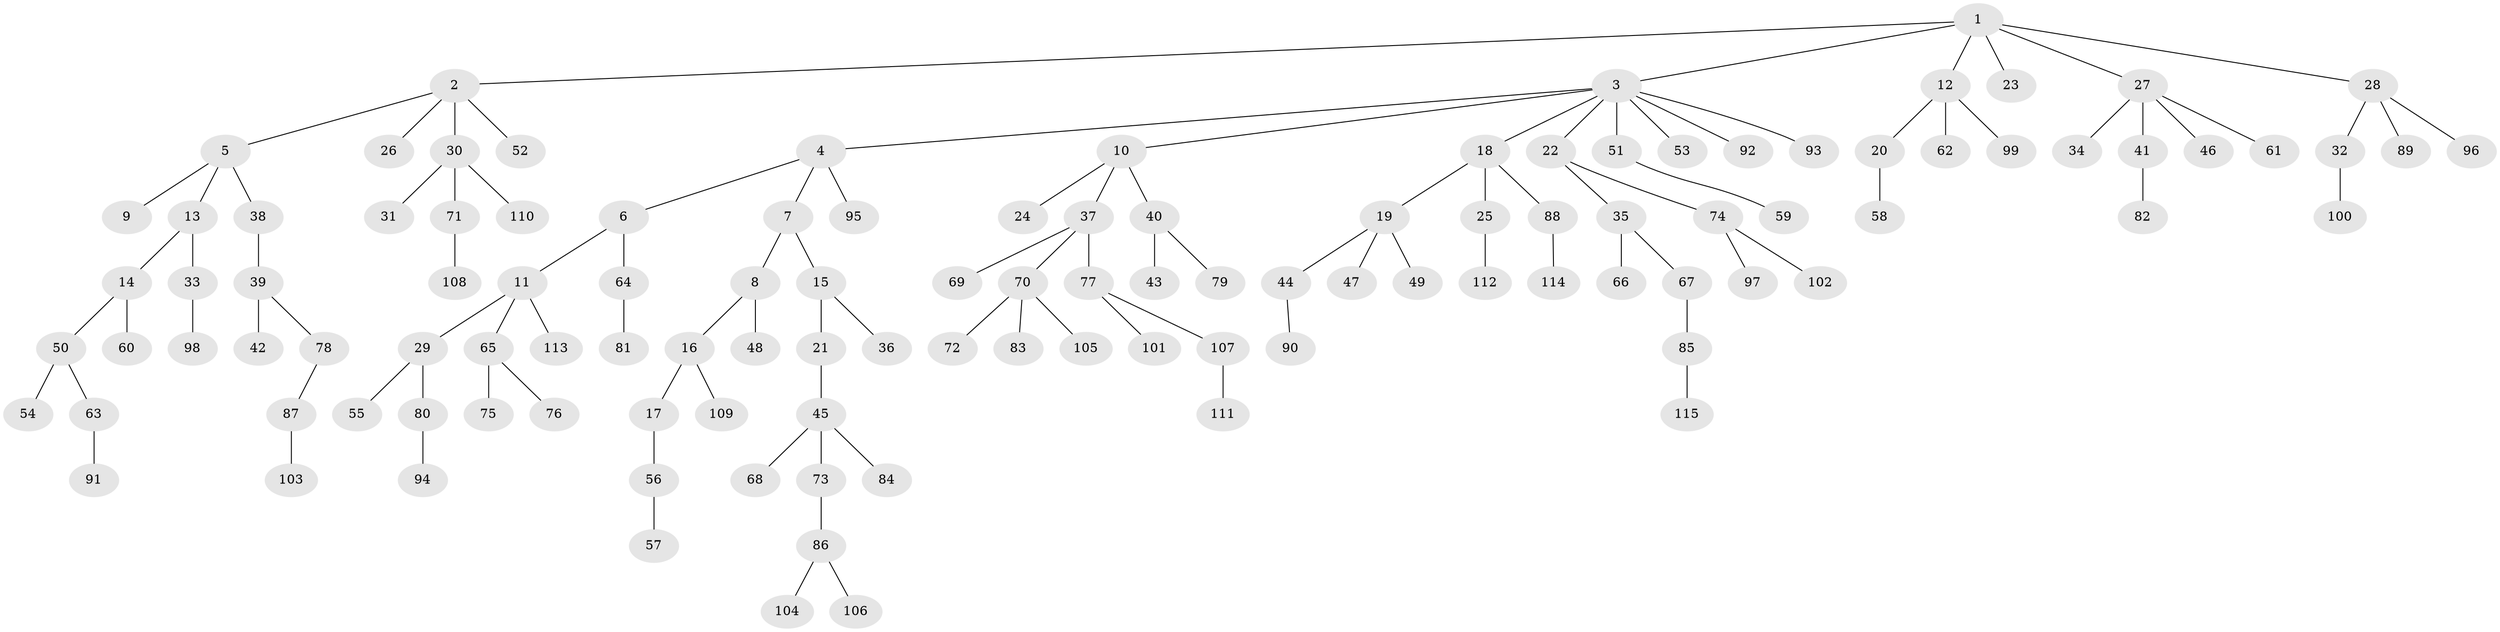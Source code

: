 // Generated by graph-tools (version 1.1) at 2025/50/03/09/25 03:50:24]
// undirected, 115 vertices, 114 edges
graph export_dot {
graph [start="1"]
  node [color=gray90,style=filled];
  1;
  2;
  3;
  4;
  5;
  6;
  7;
  8;
  9;
  10;
  11;
  12;
  13;
  14;
  15;
  16;
  17;
  18;
  19;
  20;
  21;
  22;
  23;
  24;
  25;
  26;
  27;
  28;
  29;
  30;
  31;
  32;
  33;
  34;
  35;
  36;
  37;
  38;
  39;
  40;
  41;
  42;
  43;
  44;
  45;
  46;
  47;
  48;
  49;
  50;
  51;
  52;
  53;
  54;
  55;
  56;
  57;
  58;
  59;
  60;
  61;
  62;
  63;
  64;
  65;
  66;
  67;
  68;
  69;
  70;
  71;
  72;
  73;
  74;
  75;
  76;
  77;
  78;
  79;
  80;
  81;
  82;
  83;
  84;
  85;
  86;
  87;
  88;
  89;
  90;
  91;
  92;
  93;
  94;
  95;
  96;
  97;
  98;
  99;
  100;
  101;
  102;
  103;
  104;
  105;
  106;
  107;
  108;
  109;
  110;
  111;
  112;
  113;
  114;
  115;
  1 -- 2;
  1 -- 3;
  1 -- 12;
  1 -- 23;
  1 -- 27;
  1 -- 28;
  2 -- 5;
  2 -- 26;
  2 -- 30;
  2 -- 52;
  3 -- 4;
  3 -- 10;
  3 -- 18;
  3 -- 22;
  3 -- 51;
  3 -- 53;
  3 -- 92;
  3 -- 93;
  4 -- 6;
  4 -- 7;
  4 -- 95;
  5 -- 9;
  5 -- 13;
  5 -- 38;
  6 -- 11;
  6 -- 64;
  7 -- 8;
  7 -- 15;
  8 -- 16;
  8 -- 48;
  10 -- 24;
  10 -- 37;
  10 -- 40;
  11 -- 29;
  11 -- 65;
  11 -- 113;
  12 -- 20;
  12 -- 62;
  12 -- 99;
  13 -- 14;
  13 -- 33;
  14 -- 50;
  14 -- 60;
  15 -- 21;
  15 -- 36;
  16 -- 17;
  16 -- 109;
  17 -- 56;
  18 -- 19;
  18 -- 25;
  18 -- 88;
  19 -- 44;
  19 -- 47;
  19 -- 49;
  20 -- 58;
  21 -- 45;
  22 -- 35;
  22 -- 74;
  25 -- 112;
  27 -- 34;
  27 -- 41;
  27 -- 46;
  27 -- 61;
  28 -- 32;
  28 -- 89;
  28 -- 96;
  29 -- 55;
  29 -- 80;
  30 -- 31;
  30 -- 71;
  30 -- 110;
  32 -- 100;
  33 -- 98;
  35 -- 66;
  35 -- 67;
  37 -- 69;
  37 -- 70;
  37 -- 77;
  38 -- 39;
  39 -- 42;
  39 -- 78;
  40 -- 43;
  40 -- 79;
  41 -- 82;
  44 -- 90;
  45 -- 68;
  45 -- 73;
  45 -- 84;
  50 -- 54;
  50 -- 63;
  51 -- 59;
  56 -- 57;
  63 -- 91;
  64 -- 81;
  65 -- 75;
  65 -- 76;
  67 -- 85;
  70 -- 72;
  70 -- 83;
  70 -- 105;
  71 -- 108;
  73 -- 86;
  74 -- 97;
  74 -- 102;
  77 -- 101;
  77 -- 107;
  78 -- 87;
  80 -- 94;
  85 -- 115;
  86 -- 104;
  86 -- 106;
  87 -- 103;
  88 -- 114;
  107 -- 111;
}
